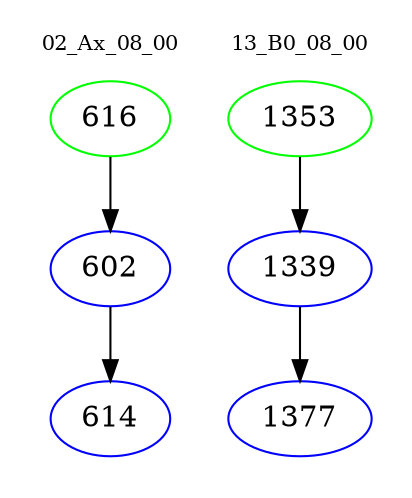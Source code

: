 digraph{
subgraph cluster_0 {
color = white
label = "02_Ax_08_00";
fontsize=10;
T0_616 [label="616", color="green"]
T0_616 -> T0_602 [color="black"]
T0_602 [label="602", color="blue"]
T0_602 -> T0_614 [color="black"]
T0_614 [label="614", color="blue"]
}
subgraph cluster_1 {
color = white
label = "13_B0_08_00";
fontsize=10;
T1_1353 [label="1353", color="green"]
T1_1353 -> T1_1339 [color="black"]
T1_1339 [label="1339", color="blue"]
T1_1339 -> T1_1377 [color="black"]
T1_1377 [label="1377", color="blue"]
}
}
